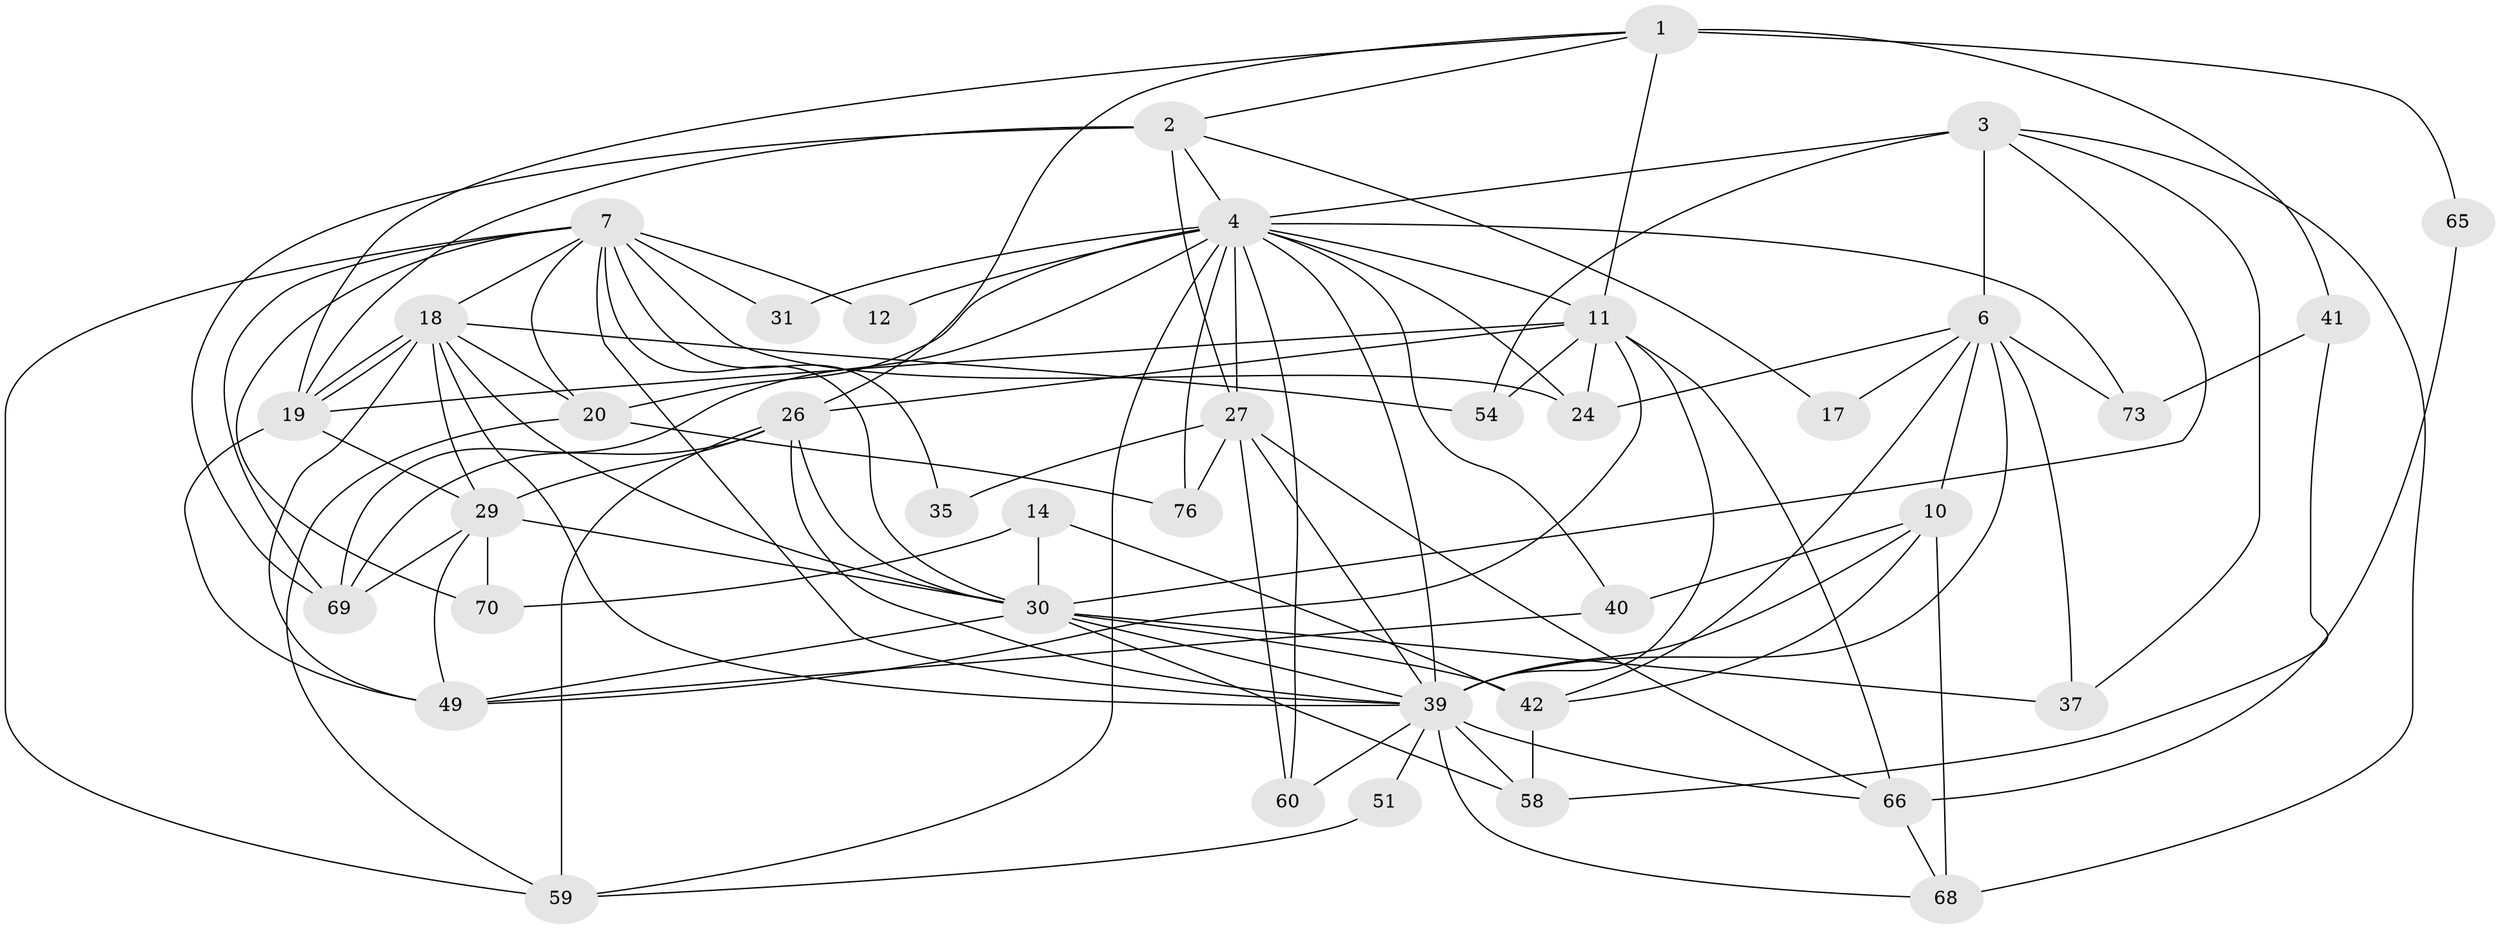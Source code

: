 // original degree distribution, {2: 0.12658227848101267, 3: 0.34177215189873417, 4: 0.21518987341772153, 9: 0.012658227848101266, 6: 0.10126582278481013, 5: 0.13924050632911392, 7: 0.06329113924050633}
// Generated by graph-tools (version 1.1) at 2025/15/03/09/25 04:15:00]
// undirected, 39 vertices, 105 edges
graph export_dot {
graph [start="1"]
  node [color=gray90,style=filled];
  1 [super="+75+9"];
  2 [super="+33"];
  3 [super="+23"];
  4 [super="+79+5+15"];
  6 [super="+28+8"];
  7 [super="+22+61+38"];
  10 [super="+53"];
  11 [super="+25+13+43"];
  12 [super="+62"];
  14 [super="+32"];
  17;
  18 [super="+34"];
  19 [super="+21"];
  20;
  24 [super="+72"];
  26 [super="+71"];
  27 [super="+74+36"];
  29 [super="+55"];
  30 [super="+46+44+47+48"];
  31;
  35;
  37;
  39 [super="+52+64"];
  40 [super="+45"];
  41;
  42 [super="+50"];
  49 [super="+57"];
  51;
  54;
  58;
  59 [super="+77"];
  60;
  65;
  66;
  68;
  69;
  70;
  73;
  76;
  1 -- 26;
  1 -- 41;
  1 -- 19;
  1 -- 65;
  1 -- 2;
  1 -- 11 [weight=2];
  2 -- 19;
  2 -- 4;
  2 -- 17;
  2 -- 69;
  2 -- 27;
  3 -- 54;
  3 -- 68;
  3 -- 37;
  3 -- 30;
  3 -- 4;
  3 -- 6 [weight=2];
  4 -- 31;
  4 -- 40;
  4 -- 76;
  4 -- 69;
  4 -- 73;
  4 -- 12 [weight=2];
  4 -- 20;
  4 -- 24;
  4 -- 59;
  4 -- 60;
  4 -- 11;
  4 -- 39;
  4 -- 27;
  6 -- 10 [weight=2];
  6 -- 17;
  6 -- 42;
  6 -- 39 [weight=2];
  6 -- 37;
  6 -- 24;
  6 -- 73;
  7 -- 70 [weight=2];
  7 -- 18;
  7 -- 35 [weight=2];
  7 -- 24 [weight=2];
  7 -- 12 [weight=2];
  7 -- 20;
  7 -- 31;
  7 -- 69;
  7 -- 30;
  7 -- 39;
  7 -- 59;
  10 -- 68;
  10 -- 42;
  10 -- 39;
  10 -- 40;
  11 -- 66 [weight=2];
  11 -- 24;
  11 -- 54;
  11 -- 26;
  11 -- 19;
  11 -- 49;
  11 -- 39;
  14 -- 70;
  14 -- 30;
  14 -- 42;
  18 -- 19;
  18 -- 19;
  18 -- 20;
  18 -- 49;
  18 -- 30;
  18 -- 39;
  18 -- 54;
  18 -- 29;
  19 -- 49;
  19 -- 29;
  20 -- 76;
  20 -- 59;
  26 -- 69;
  26 -- 39;
  26 -- 59;
  26 -- 30;
  26 -- 29;
  27 -- 66;
  27 -- 76;
  27 -- 35;
  27 -- 39;
  27 -- 60;
  29 -- 70;
  29 -- 69;
  29 -- 49;
  29 -- 30;
  30 -- 37;
  30 -- 49;
  30 -- 58;
  30 -- 42;
  30 -- 39;
  39 -- 66;
  39 -- 68;
  39 -- 58;
  39 -- 51;
  39 -- 60;
  40 -- 49;
  41 -- 58;
  41 -- 73;
  42 -- 58 [weight=2];
  51 -- 59;
  65 -- 66;
  66 -- 68;
}
